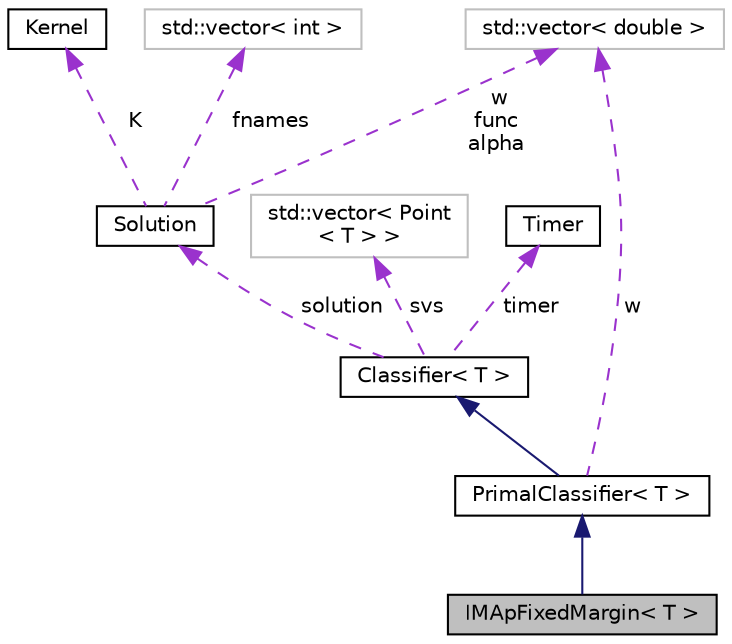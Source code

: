 digraph "IMApFixedMargin&lt; T &gt;"
{
  edge [fontname="Helvetica",fontsize="10",labelfontname="Helvetica",labelfontsize="10"];
  node [fontname="Helvetica",fontsize="10",shape=record];
  Node3 [label="IMApFixedMargin\< T \>",height=0.2,width=0.4,color="black", fillcolor="grey75", style="filled", fontcolor="black"];
  Node4 -> Node3 [dir="back",color="midnightblue",fontsize="10",style="solid",fontname="Helvetica"];
  Node4 [label="PrimalClassifier\< T \>",height=0.2,width=0.4,color="black", fillcolor="white", style="filled",URL="$class_primal_classifier.html"];
  Node5 -> Node4 [dir="back",color="midnightblue",fontsize="10",style="solid",fontname="Helvetica"];
  Node5 [label="Classifier\< T \>",height=0.2,width=0.4,color="black", fillcolor="white", style="filled",URL="$class_classifier.html"];
  Node6 -> Node5 [dir="back",color="darkorchid3",fontsize="10",style="dashed",label=" svs" ,fontname="Helvetica"];
  Node6 [label="std::vector\< Point\l\< T \> \>",height=0.2,width=0.4,color="grey75", fillcolor="white", style="filled"];
  Node7 -> Node5 [dir="back",color="darkorchid3",fontsize="10",style="dashed",label=" solution" ,fontname="Helvetica"];
  Node7 [label="Solution",height=0.2,width=0.4,color="black", fillcolor="white", style="filled",URL="$class_solution.html"];
  Node8 -> Node7 [dir="back",color="darkorchid3",fontsize="10",style="dashed",label=" fnames" ,fontname="Helvetica"];
  Node8 [label="std::vector\< int \>",height=0.2,width=0.4,color="grey75", fillcolor="white", style="filled"];
  Node9 -> Node7 [dir="back",color="darkorchid3",fontsize="10",style="dashed",label=" K" ,fontname="Helvetica"];
  Node9 [label="Kernel",height=0.2,width=0.4,color="black", fillcolor="white", style="filled",URL="$class_kernel.html",tooltip="Class for the kernel computations. "];
  Node10 -> Node7 [dir="back",color="darkorchid3",fontsize="10",style="dashed",label=" w\nfunc\nalpha" ,fontname="Helvetica"];
  Node10 [label="std::vector\< double \>",height=0.2,width=0.4,color="grey75", fillcolor="white", style="filled"];
  Node11 -> Node5 [dir="back",color="darkorchid3",fontsize="10",style="dashed",label=" timer" ,fontname="Helvetica"];
  Node11 [label="Timer",height=0.2,width=0.4,color="black", fillcolor="white", style="filled",URL="$class_timer.html",tooltip="Wrapper for the implementation of a simple timer. "];
  Node10 -> Node4 [dir="back",color="darkorchid3",fontsize="10",style="dashed",label=" w" ,fontname="Helvetica"];
}
